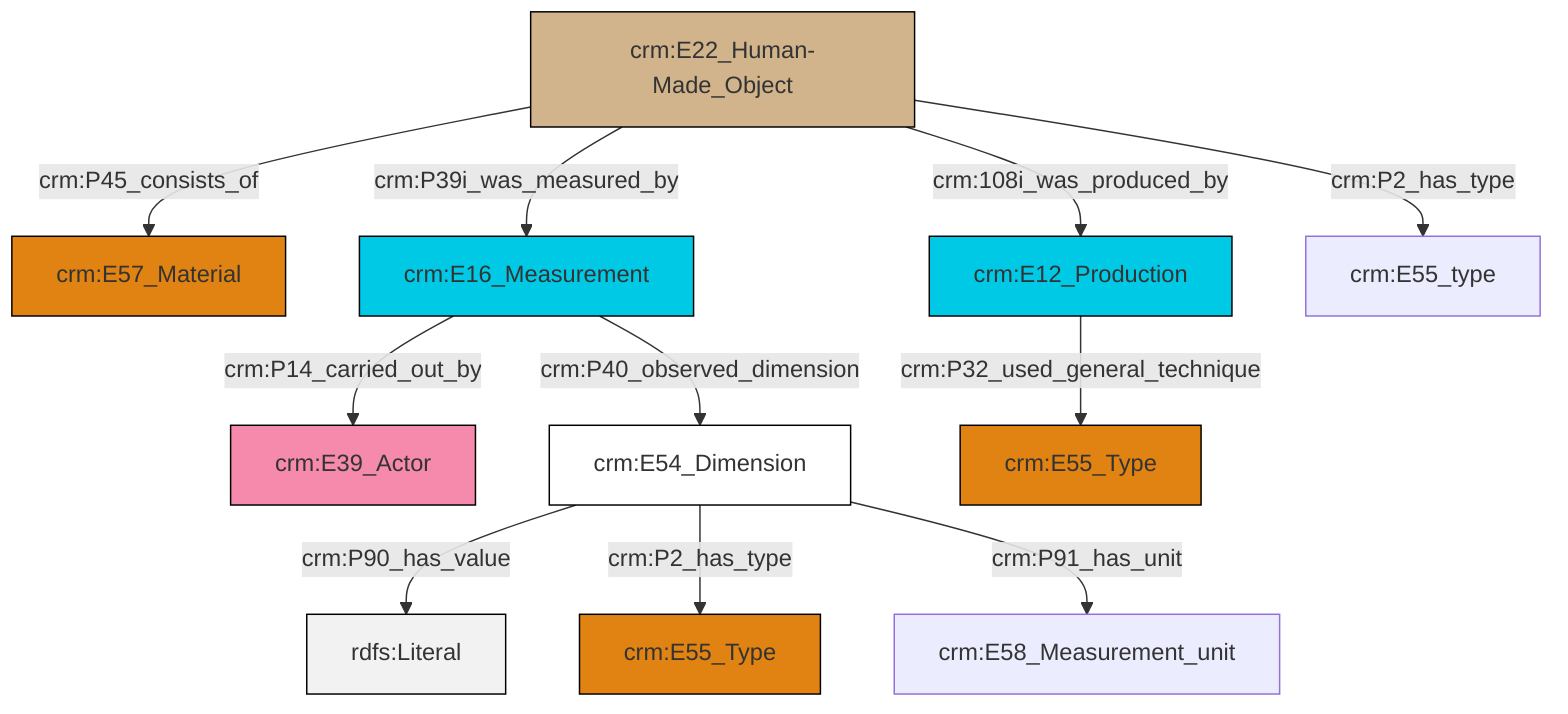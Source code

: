 graph TD
classDef Literal fill:#f2f2f2,stroke:#000000;
classDef CRM_Entity fill:#FFFFFF,stroke:#000000;
classDef Temporal_Entity fill:#00C9E6, stroke:#000000;
classDef Type fill:#E18312, stroke:#000000;
classDef Time-Span fill:#2C9C91, stroke:#000000;
classDef Appellation fill:#FFEB7F, stroke:#000000;
classDef Place fill:#008836, stroke:#000000;
classDef Persistent_Item fill:#B266B2, stroke:#000000;
classDef Conceptual_Object fill:#FFD700, stroke:#000000;
classDef Physical_Thing fill:#D2B48C, stroke:#000000;
classDef Actor fill:#f58aad, stroke:#000000;
classDef PC_Classes fill:#4ce600, stroke:#000000;
classDef Multi fill:#cccccc,stroke:#000000;

6["crm:E12_Production"]:::Temporal_Entity -->|crm:P32_used_general_technique| 7["crm:E55_Type"]:::Type
12["crm:E16_Measurement"]:::Temporal_Entity -->|crm:P14_carried_out_by| 0["crm:E39_Actor"]:::Actor
10["crm:E54_Dimension"]:::CRM_Entity -->|crm:P90_has_value| 13[rdfs:Literal]:::Literal
10["crm:E54_Dimension"]:::CRM_Entity -->|crm:P2_has_type| 15["crm:E55_Type"]:::Type
2["crm:E22_Human-Made_Object"]:::Physical_Thing -->|crm:P45_consists_of| 16["crm:E57_Material"]:::Type
2["crm:E22_Human-Made_Object"]:::Physical_Thing -->|crm:P39i_was_measured_by| 12["crm:E16_Measurement"]:::Temporal_Entity
2["crm:E22_Human-Made_Object"]:::Physical_Thing -->|crm:108i_was_produced_by| 6["crm:E12_Production"]:::Temporal_Entity
2["crm:E22_Human-Made_Object"]:::Physical_Thing -->|crm:P2_has_type| 4["crm:E55_type"]:::Default
10["crm:E54_Dimension"]:::CRM_Entity -->|crm:P91_has_unit| 8["crm:E58_Measurement_unit"]:::Default
12["crm:E16_Measurement"]:::Temporal_Entity -->|crm:P40_observed_dimension| 10["crm:E54_Dimension"]:::CRM_Entity